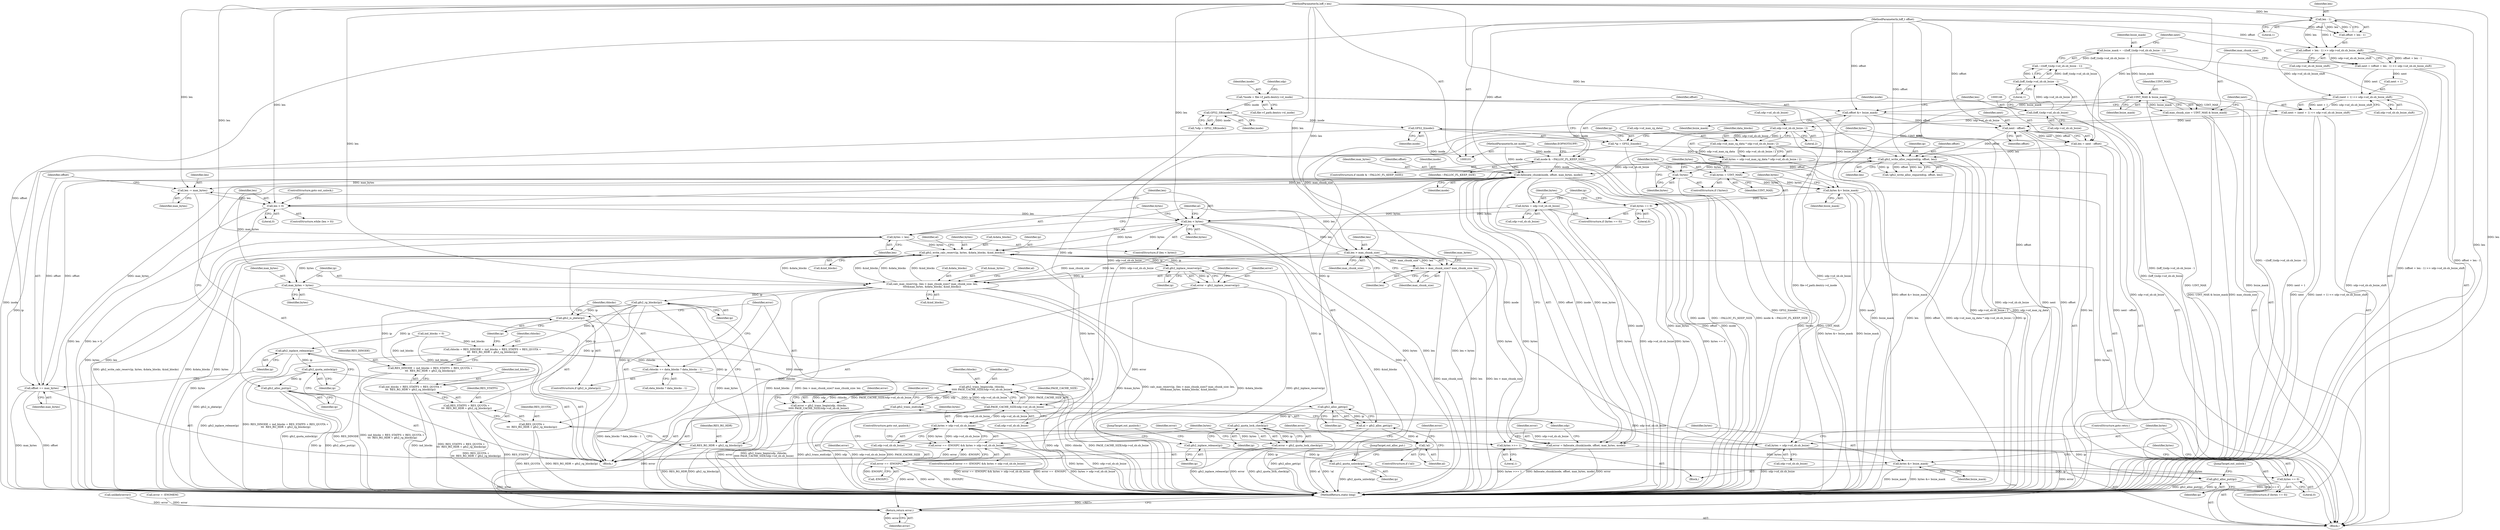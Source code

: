 digraph "0_linux_64dd153c83743af81f20924c6343652d731eeecb_2@API" {
"1000411" [label="(Call,fallocate_chunk(inode, offset, max_bytes, mode))"];
"1000125" [label="(Call,GFS2_I(inode))"];
"1000120" [label="(Call,GFS2_SB(inode))"];
"1000108" [label="(Call,*inode = file->f_path.dentry->d_inode)"];
"1000424" [label="(Call,offset += max_bytes)"];
"1000411" [label="(Call,fallocate_chunk(inode, offset, max_bytes, mode))"];
"1000255" [label="(Call,gfs2_write_alloc_required(ip, offset, len))"];
"1000123" [label="(Call,*ip = GFS2_I(inode))"];
"1000196" [label="(Call,next - offset)"];
"1000173" [label="(Call,next = (next + 1) << sdp->sd_sb.sb_bsize_shift)"];
"1000175" [label="(Call,(next + 1) << sdp->sd_sb.sb_bsize_shift)"];
"1000154" [label="(Call,next = (offset + len - 1) >> sdp->sd_sb.sb_bsize_shift)"];
"1000156" [label="(Call,(offset + len - 1) >> sdp->sd_sb.sb_bsize_shift)"];
"1000104" [label="(MethodParameterIn,loff_t offset)"];
"1000159" [label="(Call,len - 1)"];
"1000105" [label="(MethodParameterIn,loff_t len)"];
"1000191" [label="(Call,offset &= bsize_mask)"];
"1000170" [label="(Call,UINT_MAX & bsize_mask)"];
"1000141" [label="(Call,bsize_mask = ~((loff_t)sdp->sd_sb.sb_bsize - 1))"];
"1000143" [label="(Call,~((loff_t)sdp->sd_sb.sb_bsize - 1))"];
"1000144" [label="(Call,(loff_t)sdp->sd_sb.sb_bsize - 1)"];
"1000145" [label="(Call,(loff_t)sdp->sd_sb.sb_bsize)"];
"1000194" [label="(Call,len = next - offset)"];
"1000347" [label="(Call,max_bytes = bytes)"];
"1000293" [label="(Call,gfs2_write_calc_reserv(ip, bytes, &data_blocks, &ind_blocks))"];
"1000309" [label="(Call,gfs2_inplace_reserve(ip))"];
"1000287" [label="(Call,gfs2_quota_lock_check(ip))"];
"1000274" [label="(Call,gfs2_alloc_get(ip))"];
"1000431" [label="(Call,gfs2_alloc_put(ip))"];
"1000429" [label="(Call,gfs2_quota_unlock(ip))"];
"1000427" [label="(Call,gfs2_inplace_release(ip))"];
"1000386" [label="(Call,gfs2_is_jdata(ip))"];
"1000383" [label="(Call,gfs2_rg_blocks(ip))"];
"1000350" [label="(Call,calc_max_reserv(ip, (len > max_chunk_size)? max_chunk_size: len,\n\t\t\t\t&max_bytes, &data_blocks, &ind_blocks))"];
"1000353" [label="(Call,len > max_chunk_size)"];
"1000266" [label="(Call,len < bytes)"];
"1000261" [label="(Call,len > 0)"];
"1000421" [label="(Call,len -= max_bytes)"];
"1000222" [label="(Call,bytes == 0)"];
"1000218" [label="(Call,bytes &= bsize_mask)"];
"1000215" [label="(Call,bytes = UINT_MAX)"];
"1000213" [label="(Call,!bytes)"];
"1000199" [label="(Call,bytes = sdp->sd_max_rg_data * sdp->sd_sb.sb_bsize / 2)"];
"1000201" [label="(Call,sdp->sd_max_rg_data * sdp->sd_sb.sb_bsize / 2)"];
"1000205" [label="(Call,sdp->sd_sb.sb_bsize / 2)"];
"1000225" [label="(Call,bytes = sdp->sd_sb.sb_bsize)"];
"1000168" [label="(Call,max_chunk_size = UINT_MAX & bsize_mask)"];
"1000338" [label="(Call,bytes = sdp->sd_sb.sb_bsize)"];
"1000399" [label="(Call,PAGE_CACHE_SIZE/sdp->sd_sb.sb_bsize)"];
"1000320" [label="(Call,bytes > sdp->sd_sb.sb_bsize)"];
"1000335" [label="(Call,bytes == 0)"];
"1000331" [label="(Call,bytes &= bsize_mask)"];
"1000328" [label="(Call,bytes >>= 1)"];
"1000269" [label="(Call,bytes = len)"];
"1000185" [label="(Call,mode & ~FALLOC_FL_KEEP_SIZE)"];
"1000103" [label="(MethodParameterIn,int mode)"];
"1000409" [label="(Call,error = fallocate_chunk(inode, offset, max_bytes, mode))"];
"1000455" [label="(Return,return error;)"];
"1000307" [label="(Call,error = gfs2_inplace_reserve(ip))"];
"1000316" [label="(Call,error == -ENOSPC)"];
"1000315" [label="(Call,error == -ENOSPC && bytes > sdp->sd_sb.sb_bsize)"];
"1000371" [label="(Call,rblocks = RES_DINODE + ind_blocks + RES_STATFS + RES_QUOTA +\n\t\t\t  RES_RG_HDR + gfs2_rg_blocks(ip))"];
"1000388" [label="(Call,rblocks += data_blocks ? data_blocks : 1)"];
"1000396" [label="(Call,gfs2_trans_begin(sdp, rblocks,\n\t\t\t\t\t PAGE_CACHE_SIZE/sdp->sd_sb.sb_bsize))"];
"1000394" [label="(Call,error = gfs2_trans_begin(sdp, rblocks,\n\t\t\t\t\t PAGE_CACHE_SIZE/sdp->sd_sb.sb_bsize))"];
"1000416" [label="(Call,gfs2_trans_end(sdp))"];
"1000373" [label="(Call,RES_DINODE + ind_blocks + RES_STATFS + RES_QUOTA +\n\t\t\t  RES_RG_HDR + gfs2_rg_blocks(ip))"];
"1000375" [label="(Call,ind_blocks + RES_STATFS + RES_QUOTA +\n\t\t\t  RES_RG_HDR + gfs2_rg_blocks(ip))"];
"1000377" [label="(Call,RES_STATFS + RES_QUOTA +\n\t\t\t  RES_RG_HDR + gfs2_rg_blocks(ip))"];
"1000379" [label="(Call,RES_QUOTA +\n\t\t\t  RES_RG_HDR + gfs2_rg_blocks(ip))"];
"1000381" [label="(Call,RES_RG_HDR + gfs2_rg_blocks(ip))"];
"1000272" [label="(Call,al = gfs2_alloc_get(ip))"];
"1000277" [label="(Call,!al)"];
"1000285" [label="(Call,error = gfs2_quota_lock_check(ip))"];
"1000441" [label="(Call,gfs2_alloc_put(ip))"];
"1000435" [label="(Call,gfs2_inplace_release(ip))"];
"1000438" [label="(Call,gfs2_quota_unlock(ip))"];
"1000352" [label="(Call,(len > max_chunk_size)? max_chunk_size: len)"];
"1000175" [label="(Call,(next + 1) << sdp->sd_sb.sb_bsize_shift)"];
"1000429" [label="(Call,gfs2_quota_unlock(ip))"];
"1000440" [label="(JumpTarget,out_alloc_put:)"];
"1000412" [label="(Identifier,inode)"];
"1000347" [label="(Call,max_bytes = bytes)"];
"1000390" [label="(Call,data_blocks ? data_blocks : 1)"];
"1000437" [label="(JumpTarget,out_qunlock:)"];
"1000349" [label="(Identifier,bytes)"];
"1000194" [label="(Call,len = next - offset)"];
"1000145" [label="(Call,(loff_t)sdp->sd_sb.sb_bsize)"];
"1000124" [label="(Identifier,ip)"];
"1000414" [label="(Identifier,max_bytes)"];
"1000413" [label="(Identifier,offset)"];
"1000419" [label="(Identifier,error)"];
"1000338" [label="(Call,bytes = sdp->sd_sb.sb_bsize)"];
"1000206" [label="(Call,sdp->sd_sb.sb_bsize)"];
"1000290" [label="(Identifier,error)"];
"1000435" [label="(Call,gfs2_inplace_release(ip))"];
"1000264" [label="(Block,)"];
"1000410" [label="(Identifier,error)"];
"1000198" [label="(Identifier,offset)"];
"1000155" [label="(Identifier,next)"];
"1000332" [label="(Identifier,bytes)"];
"1000417" [label="(Identifier,sdp)"];
"1000159" [label="(Call,len - 1)"];
"1000295" [label="(Identifier,bytes)"];
"1000357" [label="(Identifier,len)"];
"1000388" [label="(Call,rblocks += data_blocks ? data_blocks : 1)"];
"1000223" [label="(Identifier,bytes)"];
"1000215" [label="(Call,bytes = UINT_MAX)"];
"1000354" [label="(Identifier,len)"];
"1000423" [label="(Identifier,max_bytes)"];
"1000442" [label="(Identifier,ip)"];
"1000310" [label="(Identifier,ip)"];
"1000250" [label="(Call,unlikely(error))"];
"1000169" [label="(Identifier,max_chunk_size)"];
"1000433" [label="(ControlStructure,goto out_unlock;)"];
"1000271" [label="(Identifier,len)"];
"1000351" [label="(Identifier,ip)"];
"1000309" [label="(Call,gfs2_inplace_reserve(ip))"];
"1000105" [label="(MethodParameterIn,loff_t len)"];
"1000336" [label="(Identifier,bytes)"];
"1000286" [label="(Identifier,error)"];
"1000335" [label="(Call,bytes == 0)"];
"1000221" [label="(ControlStructure,if (bytes == 0))"];
"1000296" [label="(Call,&data_blocks)"];
"1000222" [label="(Call,bytes == 0)"];
"1000345" [label="(ControlStructure,goto retry;)"];
"1000176" [label="(Call,next + 1)"];
"1000268" [label="(Identifier,bytes)"];
"1000383" [label="(Call,gfs2_rg_blocks(ip))"];
"1000407" [label="(Identifier,error)"];
"1000353" [label="(Call,len > max_chunk_size)"];
"1000400" [label="(Identifier,PAGE_CACHE_SIZE)"];
"1000109" [label="(Identifier,inode)"];
"1000217" [label="(Identifier,UINT_MAX)"];
"1000339" [label="(Identifier,bytes)"];
"1000329" [label="(Identifier,bytes)"];
"1000430" [label="(Identifier,ip)"];
"1000118" [label="(Call,*sdp = GFS2_SB(inode))"];
"1000314" [label="(ControlStructure,if (error == -ENOSPC && bytes > sdp->sd_sb.sb_bsize))"];
"1000184" [label="(ControlStructure,if (mode & ~FALLOC_FL_KEEP_SIZE))"];
"1000205" [label="(Call,sdp->sd_sb.sb_bsize / 2)"];
"1000330" [label="(Literal,1)"];
"1000425" [label="(Identifier,offset)"];
"1000211" [label="(Literal,2)"];
"1000187" [label="(Identifier,~FALLOC_FL_KEEP_SIZE)"];
"1000378" [label="(Identifier,RES_STATFS)"];
"1000143" [label="(Call,~((loff_t)sdp->sd_sb.sb_bsize - 1))"];
"1000142" [label="(Identifier,bsize_mask)"];
"1000278" [label="(Identifier,al)"];
"1000126" [label="(Identifier,inode)"];
"1000120" [label="(Call,GFS2_SB(inode))"];
"1000397" [label="(Identifier,sdp)"];
"1000355" [label="(Identifier,max_chunk_size)"];
"1000213" [label="(Call,!bytes)"];
"1000427" [label="(Call,gfs2_inplace_release(ip))"];
"1000399" [label="(Call,PAGE_CACHE_SIZE/sdp->sd_sb.sb_bsize)"];
"1000192" [label="(Identifier,offset)"];
"1000214" [label="(Identifier,bytes)"];
"1000328" [label="(Call,bytes >>= 1)"];
"1000382" [label="(Identifier,RES_RG_HDR)"];
"1000307" [label="(Call,error = gfs2_inplace_reserve(ip))"];
"1000119" [label="(Identifier,sdp)"];
"1000298" [label="(Call,&ind_blocks)"];
"1000254" [label="(Call,!gfs2_write_alloc_required(ip, offset, len))"];
"1000389" [label="(Identifier,rblocks)"];
"1000103" [label="(MethodParameterIn,int mode)"];
"1000255" [label="(Call,gfs2_write_alloc_required(ip, offset, len))"];
"1000409" [label="(Call,error = fallocate_chunk(inode, offset, max_bytes, mode))"];
"1000294" [label="(Identifier,ip)"];
"1000334" [label="(ControlStructure,if (bytes == 0))"];
"1000195" [label="(Identifier,len)"];
"1000348" [label="(Identifier,max_bytes)"];
"1000317" [label="(Identifier,error)"];
"1000262" [label="(Identifier,len)"];
"1000327" [label="(Block,)"];
"1000110" [label="(Call,file->f_path.dentry->d_inode)"];
"1000438" [label="(Call,gfs2_quota_unlock(ip))"];
"1000267" [label="(Identifier,len)"];
"1000360" [label="(Call,&data_blocks)"];
"1000362" [label="(Call,&ind_blocks)"];
"1000123" [label="(Call,*ip = GFS2_I(inode))"];
"1000377" [label="(Call,RES_STATFS + RES_QUOTA +\n\t\t\t  RES_RG_HDR + gfs2_rg_blocks(ip))"];
"1000398" [label="(Identifier,rblocks)"];
"1000270" [label="(Identifier,bytes)"];
"1000160" [label="(Identifier,len)"];
"1000272" [label="(Call,al = gfs2_alloc_get(ip))"];
"1000132" [label="(Call,ind_blocks = 0)"];
"1000174" [label="(Identifier,next)"];
"1000385" [label="(ControlStructure,if (gfs2_is_jdata(ip)))"];
"1000375" [label="(Call,ind_blocks + RES_STATFS + RES_QUOTA +\n\t\t\t  RES_RG_HDR + gfs2_rg_blocks(ip))"];
"1000376" [label="(Identifier,ind_blocks)"];
"1000280" [label="(Call,error = -ENOMEM)"];
"1000171" [label="(Identifier,UINT_MAX)"];
"1000411" [label="(Call,fallocate_chunk(inode, offset, max_bytes, mode))"];
"1000394" [label="(Call,error = gfs2_trans_begin(sdp, rblocks,\n\t\t\t\t\t PAGE_CACHE_SIZE/sdp->sd_sb.sb_bsize))"];
"1000219" [label="(Identifier,bytes)"];
"1000261" [label="(Call,len > 0)"];
"1000293" [label="(Call,gfs2_write_calc_reserv(ip, bytes, &data_blocks, &ind_blocks))"];
"1000333" [label="(Identifier,bsize_mask)"];
"1000401" [label="(Call,sdp->sd_sb.sb_bsize)"];
"1000162" [label="(Call,sdp->sd_sb.sb_bsize_shift)"];
"1000260" [label="(ControlStructure,while (len > 0))"];
"1000387" [label="(Identifier,ip)"];
"1000152" [label="(Literal,1)"];
"1000201" [label="(Call,sdp->sd_max_rg_data * sdp->sd_sb.sb_bsize / 2)"];
"1000256" [label="(Identifier,ip)"];
"1000384" [label="(Identifier,ip)"];
"1000141" [label="(Call,bsize_mask = ~((loff_t)sdp->sd_sb.sb_bsize - 1))"];
"1000200" [label="(Identifier,bytes)"];
"1000337" [label="(Literal,0)"];
"1000318" [label="(Call,-ENOSPC)"];
"1000218" [label="(Call,bytes &= bsize_mask)"];
"1000415" [label="(Identifier,mode)"];
"1000443" [label="(JumpTarget,out_unlock:)"];
"1000321" [label="(Identifier,bytes)"];
"1000220" [label="(Identifier,bsize_mask)"];
"1000104" [label="(MethodParameterIn,loff_t offset)"];
"1000322" [label="(Call,sdp->sd_sb.sb_bsize)"];
"1000312" [label="(Identifier,error)"];
"1000173" [label="(Call,next = (next + 1) << sdp->sd_sb.sb_bsize_shift)"];
"1000234" [label="(Identifier,ip)"];
"1000315" [label="(Call,error == -ENOSPC && bytes > sdp->sd_sb.sb_bsize)"];
"1000416" [label="(Call,gfs2_trans_end(sdp))"];
"1000191" [label="(Call,offset &= bsize_mask)"];
"1000224" [label="(Literal,0)"];
"1000168" [label="(Call,max_chunk_size = UINT_MAX & bsize_mask)"];
"1000144" [label="(Call,(loff_t)sdp->sd_sb.sb_bsize - 1)"];
"1000426" [label="(Identifier,max_bytes)"];
"1000441" [label="(Call,gfs2_alloc_put(ip))"];
"1000372" [label="(Identifier,rblocks)"];
"1000193" [label="(Identifier,bsize_mask)"];
"1000287" [label="(Call,gfs2_quota_lock_check(ip))"];
"1000436" [label="(Identifier,ip)"];
"1000185" [label="(Call,mode & ~FALLOC_FL_KEEP_SIZE)"];
"1000216" [label="(Identifier,bytes)"];
"1000179" [label="(Call,sdp->sd_sb.sb_bsize_shift)"];
"1000308" [label="(Identifier,error)"];
"1000263" [label="(Literal,0)"];
"1000380" [label="(Identifier,RES_QUOTA)"];
"1000269" [label="(Call,bytes = len)"];
"1000381" [label="(Call,RES_RG_HDR + gfs2_rg_blocks(ip))"];
"1000358" [label="(Call,&max_bytes)"];
"1000386" [label="(Call,gfs2_is_jdata(ip))"];
"1000197" [label="(Identifier,next)"];
"1000356" [label="(Identifier,max_chunk_size)"];
"1000432" [label="(Identifier,ip)"];
"1000190" [label="(Identifier,EOPNOTSUPP)"];
"1000302" [label="(Identifier,al)"];
"1000374" [label="(Identifier,RES_DINODE)"];
"1000276" [label="(ControlStructure,if (!al))"];
"1000226" [label="(Identifier,bytes)"];
"1000161" [label="(Literal,1)"];
"1000121" [label="(Identifier,inode)"];
"1000373" [label="(Call,RES_DINODE + ind_blocks + RES_STATFS + RES_QUOTA +\n\t\t\t  RES_RG_HDR + gfs2_rg_blocks(ip))"];
"1000281" [label="(Identifier,error)"];
"1000396" [label="(Call,gfs2_trans_begin(sdp, rblocks,\n\t\t\t\t\t PAGE_CACHE_SIZE/sdp->sd_sb.sb_bsize))"];
"1000129" [label="(Identifier,data_blocks)"];
"1000274" [label="(Call,gfs2_alloc_get(ip))"];
"1000170" [label="(Call,UINT_MAX & bsize_mask)"];
"1000428" [label="(Identifier,ip)"];
"1000154" [label="(Call,next = (offset + len - 1) >> sdp->sd_sb.sb_bsize_shift)"];
"1000277" [label="(Call,!al)"];
"1000456" [label="(Identifier,error)"];
"1000316" [label="(Call,error == -ENOSPC)"];
"1000455" [label="(Return,return error;)"];
"1000431" [label="(Call,gfs2_alloc_put(ip))"];
"1000331" [label="(Call,bytes &= bsize_mask)"];
"1000125" [label="(Call,GFS2_I(inode))"];
"1000258" [label="(Identifier,len)"];
"1000439" [label="(Identifier,ip)"];
"1000421" [label="(Call,len -= max_bytes)"];
"1000147" [label="(Call,sdp->sd_sb.sb_bsize)"];
"1000371" [label="(Call,rblocks = RES_DINODE + ind_blocks + RES_STATFS + RES_QUOTA +\n\t\t\t  RES_RG_HDR + gfs2_rg_blocks(ip))"];
"1000186" [label="(Identifier,mode)"];
"1000273" [label="(Identifier,al)"];
"1000172" [label="(Identifier,bsize_mask)"];
"1000202" [label="(Call,sdp->sd_max_rg_data)"];
"1000350" [label="(Call,calc_max_reserv(ip, (len > max_chunk_size)? max_chunk_size: len,\n\t\t\t\t&max_bytes, &data_blocks, &ind_blocks))"];
"1000106" [label="(Block,)"];
"1000457" [label="(MethodReturn,static long)"];
"1000266" [label="(Call,len < bytes)"];
"1000340" [label="(Call,sdp->sd_sb.sb_bsize)"];
"1000212" [label="(ControlStructure,if (!bytes))"];
"1000424" [label="(Call,offset += max_bytes)"];
"1000199" [label="(Call,bytes = sdp->sd_max_rg_data * sdp->sd_sb.sb_bsize / 2)"];
"1000359" [label="(Identifier,max_bytes)"];
"1000108" [label="(Call,*inode = file->f_path.dentry->d_inode)"];
"1000395" [label="(Identifier,error)"];
"1000257" [label="(Identifier,offset)"];
"1000227" [label="(Call,sdp->sd_sb.sb_bsize)"];
"1000379" [label="(Call,RES_QUOTA +\n\t\t\t  RES_RG_HDR + gfs2_rg_blocks(ip))"];
"1000422" [label="(Identifier,len)"];
"1000352" [label="(Call,(len > max_chunk_size)? max_chunk_size: len)"];
"1000346" [label="(ControlStructure,goto out_qunlock;)"];
"1000275" [label="(Identifier,ip)"];
"1000157" [label="(Call,offset + len - 1)"];
"1000285" [label="(Call,error = gfs2_quota_lock_check(ip))"];
"1000366" [label="(Identifier,al)"];
"1000265" [label="(ControlStructure,if (len < bytes))"];
"1000225" [label="(Call,bytes = sdp->sd_sb.sb_bsize)"];
"1000156" [label="(Call,(offset + len - 1) >> sdp->sd_sb.sb_bsize_shift)"];
"1000320" [label="(Call,bytes > sdp->sd_sb.sb_bsize)"];
"1000196" [label="(Call,next - offset)"];
"1000288" [label="(Identifier,ip)"];
"1000411" -> "1000409"  [label="AST: "];
"1000411" -> "1000415"  [label="CFG: "];
"1000412" -> "1000411"  [label="AST: "];
"1000413" -> "1000411"  [label="AST: "];
"1000414" -> "1000411"  [label="AST: "];
"1000415" -> "1000411"  [label="AST: "];
"1000409" -> "1000411"  [label="CFG: "];
"1000411" -> "1000457"  [label="DDG: inode"];
"1000411" -> "1000457"  [label="DDG: max_bytes"];
"1000411" -> "1000457"  [label="DDG: offset"];
"1000411" -> "1000457"  [label="DDG: mode"];
"1000411" -> "1000409"  [label="DDG: inode"];
"1000411" -> "1000409"  [label="DDG: offset"];
"1000411" -> "1000409"  [label="DDG: max_bytes"];
"1000411" -> "1000409"  [label="DDG: mode"];
"1000125" -> "1000411"  [label="DDG: inode"];
"1000424" -> "1000411"  [label="DDG: offset"];
"1000255" -> "1000411"  [label="DDG: offset"];
"1000104" -> "1000411"  [label="DDG: offset"];
"1000347" -> "1000411"  [label="DDG: max_bytes"];
"1000185" -> "1000411"  [label="DDG: mode"];
"1000103" -> "1000411"  [label="DDG: mode"];
"1000411" -> "1000421"  [label="DDG: max_bytes"];
"1000411" -> "1000424"  [label="DDG: max_bytes"];
"1000411" -> "1000424"  [label="DDG: offset"];
"1000125" -> "1000123"  [label="AST: "];
"1000125" -> "1000126"  [label="CFG: "];
"1000126" -> "1000125"  [label="AST: "];
"1000123" -> "1000125"  [label="CFG: "];
"1000125" -> "1000457"  [label="DDG: inode"];
"1000125" -> "1000123"  [label="DDG: inode"];
"1000120" -> "1000125"  [label="DDG: inode"];
"1000120" -> "1000118"  [label="AST: "];
"1000120" -> "1000121"  [label="CFG: "];
"1000121" -> "1000120"  [label="AST: "];
"1000118" -> "1000120"  [label="CFG: "];
"1000120" -> "1000118"  [label="DDG: inode"];
"1000108" -> "1000120"  [label="DDG: inode"];
"1000108" -> "1000106"  [label="AST: "];
"1000108" -> "1000110"  [label="CFG: "];
"1000109" -> "1000108"  [label="AST: "];
"1000110" -> "1000108"  [label="AST: "];
"1000119" -> "1000108"  [label="CFG: "];
"1000108" -> "1000457"  [label="DDG: file->f_path.dentry->d_inode"];
"1000424" -> "1000264"  [label="AST: "];
"1000424" -> "1000426"  [label="CFG: "];
"1000425" -> "1000424"  [label="AST: "];
"1000426" -> "1000424"  [label="AST: "];
"1000428" -> "1000424"  [label="CFG: "];
"1000424" -> "1000457"  [label="DDG: max_bytes"];
"1000424" -> "1000457"  [label="DDG: offset"];
"1000104" -> "1000424"  [label="DDG: offset"];
"1000255" -> "1000254"  [label="AST: "];
"1000255" -> "1000258"  [label="CFG: "];
"1000256" -> "1000255"  [label="AST: "];
"1000257" -> "1000255"  [label="AST: "];
"1000258" -> "1000255"  [label="AST: "];
"1000254" -> "1000255"  [label="CFG: "];
"1000255" -> "1000457"  [label="DDG: len"];
"1000255" -> "1000457"  [label="DDG: offset"];
"1000255" -> "1000457"  [label="DDG: ip"];
"1000255" -> "1000254"  [label="DDG: ip"];
"1000255" -> "1000254"  [label="DDG: offset"];
"1000255" -> "1000254"  [label="DDG: len"];
"1000123" -> "1000255"  [label="DDG: ip"];
"1000196" -> "1000255"  [label="DDG: offset"];
"1000104" -> "1000255"  [label="DDG: offset"];
"1000194" -> "1000255"  [label="DDG: len"];
"1000105" -> "1000255"  [label="DDG: len"];
"1000255" -> "1000261"  [label="DDG: len"];
"1000255" -> "1000274"  [label="DDG: ip"];
"1000123" -> "1000106"  [label="AST: "];
"1000124" -> "1000123"  [label="AST: "];
"1000129" -> "1000123"  [label="CFG: "];
"1000123" -> "1000457"  [label="DDG: GFS2_I(inode)"];
"1000123" -> "1000457"  [label="DDG: ip"];
"1000196" -> "1000194"  [label="AST: "];
"1000196" -> "1000198"  [label="CFG: "];
"1000197" -> "1000196"  [label="AST: "];
"1000198" -> "1000196"  [label="AST: "];
"1000194" -> "1000196"  [label="CFG: "];
"1000196" -> "1000457"  [label="DDG: next"];
"1000196" -> "1000457"  [label="DDG: offset"];
"1000196" -> "1000194"  [label="DDG: next"];
"1000196" -> "1000194"  [label="DDG: offset"];
"1000173" -> "1000196"  [label="DDG: next"];
"1000191" -> "1000196"  [label="DDG: offset"];
"1000104" -> "1000196"  [label="DDG: offset"];
"1000173" -> "1000106"  [label="AST: "];
"1000173" -> "1000175"  [label="CFG: "];
"1000174" -> "1000173"  [label="AST: "];
"1000175" -> "1000173"  [label="AST: "];
"1000186" -> "1000173"  [label="CFG: "];
"1000173" -> "1000457"  [label="DDG: next"];
"1000173" -> "1000457"  [label="DDG: (next + 1) << sdp->sd_sb.sb_bsize_shift"];
"1000175" -> "1000173"  [label="DDG: next + 1"];
"1000175" -> "1000173"  [label="DDG: sdp->sd_sb.sb_bsize_shift"];
"1000175" -> "1000179"  [label="CFG: "];
"1000176" -> "1000175"  [label="AST: "];
"1000179" -> "1000175"  [label="AST: "];
"1000175" -> "1000457"  [label="DDG: sdp->sd_sb.sb_bsize_shift"];
"1000175" -> "1000457"  [label="DDG: next + 1"];
"1000154" -> "1000175"  [label="DDG: next"];
"1000156" -> "1000175"  [label="DDG: sdp->sd_sb.sb_bsize_shift"];
"1000154" -> "1000106"  [label="AST: "];
"1000154" -> "1000156"  [label="CFG: "];
"1000155" -> "1000154"  [label="AST: "];
"1000156" -> "1000154"  [label="AST: "];
"1000169" -> "1000154"  [label="CFG: "];
"1000154" -> "1000457"  [label="DDG: (offset + len - 1) >> sdp->sd_sb.sb_bsize_shift"];
"1000156" -> "1000154"  [label="DDG: offset + len - 1"];
"1000156" -> "1000154"  [label="DDG: sdp->sd_sb.sb_bsize_shift"];
"1000154" -> "1000176"  [label="DDG: next"];
"1000156" -> "1000162"  [label="CFG: "];
"1000157" -> "1000156"  [label="AST: "];
"1000162" -> "1000156"  [label="AST: "];
"1000156" -> "1000457"  [label="DDG: offset + len - 1"];
"1000104" -> "1000156"  [label="DDG: offset"];
"1000159" -> "1000156"  [label="DDG: len"];
"1000159" -> "1000156"  [label="DDG: 1"];
"1000104" -> "1000101"  [label="AST: "];
"1000104" -> "1000457"  [label="DDG: offset"];
"1000104" -> "1000157"  [label="DDG: offset"];
"1000104" -> "1000191"  [label="DDG: offset"];
"1000159" -> "1000157"  [label="AST: "];
"1000159" -> "1000161"  [label="CFG: "];
"1000160" -> "1000159"  [label="AST: "];
"1000161" -> "1000159"  [label="AST: "];
"1000157" -> "1000159"  [label="CFG: "];
"1000159" -> "1000457"  [label="DDG: len"];
"1000159" -> "1000157"  [label="DDG: len"];
"1000159" -> "1000157"  [label="DDG: 1"];
"1000105" -> "1000159"  [label="DDG: len"];
"1000105" -> "1000101"  [label="AST: "];
"1000105" -> "1000457"  [label="DDG: len"];
"1000105" -> "1000194"  [label="DDG: len"];
"1000105" -> "1000261"  [label="DDG: len"];
"1000105" -> "1000266"  [label="DDG: len"];
"1000105" -> "1000269"  [label="DDG: len"];
"1000105" -> "1000350"  [label="DDG: len"];
"1000105" -> "1000353"  [label="DDG: len"];
"1000105" -> "1000352"  [label="DDG: len"];
"1000105" -> "1000421"  [label="DDG: len"];
"1000191" -> "1000106"  [label="AST: "];
"1000191" -> "1000193"  [label="CFG: "];
"1000192" -> "1000191"  [label="AST: "];
"1000193" -> "1000191"  [label="AST: "];
"1000195" -> "1000191"  [label="CFG: "];
"1000191" -> "1000457"  [label="DDG: offset &= bsize_mask"];
"1000170" -> "1000191"  [label="DDG: bsize_mask"];
"1000191" -> "1000218"  [label="DDG: bsize_mask"];
"1000170" -> "1000168"  [label="AST: "];
"1000170" -> "1000172"  [label="CFG: "];
"1000171" -> "1000170"  [label="AST: "];
"1000172" -> "1000170"  [label="AST: "];
"1000168" -> "1000170"  [label="CFG: "];
"1000170" -> "1000457"  [label="DDG: bsize_mask"];
"1000170" -> "1000457"  [label="DDG: UINT_MAX"];
"1000170" -> "1000168"  [label="DDG: UINT_MAX"];
"1000170" -> "1000168"  [label="DDG: bsize_mask"];
"1000141" -> "1000170"  [label="DDG: bsize_mask"];
"1000170" -> "1000215"  [label="DDG: UINT_MAX"];
"1000141" -> "1000106"  [label="AST: "];
"1000141" -> "1000143"  [label="CFG: "];
"1000142" -> "1000141"  [label="AST: "];
"1000143" -> "1000141"  [label="AST: "];
"1000155" -> "1000141"  [label="CFG: "];
"1000141" -> "1000457"  [label="DDG: ~((loff_t)sdp->sd_sb.sb_bsize - 1)"];
"1000143" -> "1000141"  [label="DDG: (loff_t)sdp->sd_sb.sb_bsize - 1"];
"1000143" -> "1000144"  [label="CFG: "];
"1000144" -> "1000143"  [label="AST: "];
"1000143" -> "1000457"  [label="DDG: (loff_t)sdp->sd_sb.sb_bsize - 1"];
"1000144" -> "1000143"  [label="DDG: (loff_t)sdp->sd_sb.sb_bsize"];
"1000144" -> "1000143"  [label="DDG: 1"];
"1000144" -> "1000152"  [label="CFG: "];
"1000145" -> "1000144"  [label="AST: "];
"1000152" -> "1000144"  [label="AST: "];
"1000144" -> "1000457"  [label="DDG: (loff_t)sdp->sd_sb.sb_bsize"];
"1000145" -> "1000144"  [label="DDG: sdp->sd_sb.sb_bsize"];
"1000145" -> "1000147"  [label="CFG: "];
"1000146" -> "1000145"  [label="AST: "];
"1000147" -> "1000145"  [label="AST: "];
"1000152" -> "1000145"  [label="CFG: "];
"1000145" -> "1000457"  [label="DDG: sdp->sd_sb.sb_bsize"];
"1000145" -> "1000205"  [label="DDG: sdp->sd_sb.sb_bsize"];
"1000194" -> "1000106"  [label="AST: "];
"1000195" -> "1000194"  [label="AST: "];
"1000200" -> "1000194"  [label="CFG: "];
"1000194" -> "1000457"  [label="DDG: len"];
"1000194" -> "1000457"  [label="DDG: next - offset"];
"1000347" -> "1000264"  [label="AST: "];
"1000347" -> "1000349"  [label="CFG: "];
"1000348" -> "1000347"  [label="AST: "];
"1000349" -> "1000347"  [label="AST: "];
"1000351" -> "1000347"  [label="CFG: "];
"1000347" -> "1000457"  [label="DDG: bytes"];
"1000347" -> "1000457"  [label="DDG: max_bytes"];
"1000293" -> "1000347"  [label="DDG: bytes"];
"1000293" -> "1000264"  [label="AST: "];
"1000293" -> "1000298"  [label="CFG: "];
"1000294" -> "1000293"  [label="AST: "];
"1000295" -> "1000293"  [label="AST: "];
"1000296" -> "1000293"  [label="AST: "];
"1000298" -> "1000293"  [label="AST: "];
"1000302" -> "1000293"  [label="CFG: "];
"1000293" -> "1000457"  [label="DDG: &ind_blocks"];
"1000293" -> "1000457"  [label="DDG: gfs2_write_calc_reserv(ip, bytes, &data_blocks, &ind_blocks)"];
"1000293" -> "1000457"  [label="DDG: &data_blocks"];
"1000293" -> "1000457"  [label="DDG: bytes"];
"1000293" -> "1000266"  [label="DDG: bytes"];
"1000309" -> "1000293"  [label="DDG: ip"];
"1000287" -> "1000293"  [label="DDG: ip"];
"1000338" -> "1000293"  [label="DDG: bytes"];
"1000335" -> "1000293"  [label="DDG: bytes"];
"1000266" -> "1000293"  [label="DDG: bytes"];
"1000269" -> "1000293"  [label="DDG: bytes"];
"1000350" -> "1000293"  [label="DDG: &data_blocks"];
"1000350" -> "1000293"  [label="DDG: &ind_blocks"];
"1000293" -> "1000309"  [label="DDG: ip"];
"1000293" -> "1000320"  [label="DDG: bytes"];
"1000293" -> "1000328"  [label="DDG: bytes"];
"1000293" -> "1000350"  [label="DDG: &data_blocks"];
"1000293" -> "1000350"  [label="DDG: &ind_blocks"];
"1000309" -> "1000307"  [label="AST: "];
"1000309" -> "1000310"  [label="CFG: "];
"1000310" -> "1000309"  [label="AST: "];
"1000307" -> "1000309"  [label="CFG: "];
"1000309" -> "1000307"  [label="DDG: ip"];
"1000309" -> "1000350"  [label="DDG: ip"];
"1000309" -> "1000438"  [label="DDG: ip"];
"1000287" -> "1000285"  [label="AST: "];
"1000287" -> "1000288"  [label="CFG: "];
"1000288" -> "1000287"  [label="AST: "];
"1000285" -> "1000287"  [label="CFG: "];
"1000287" -> "1000285"  [label="DDG: ip"];
"1000274" -> "1000287"  [label="DDG: ip"];
"1000287" -> "1000441"  [label="DDG: ip"];
"1000274" -> "1000272"  [label="AST: "];
"1000274" -> "1000275"  [label="CFG: "];
"1000275" -> "1000274"  [label="AST: "];
"1000272" -> "1000274"  [label="CFG: "];
"1000274" -> "1000457"  [label="DDG: ip"];
"1000274" -> "1000272"  [label="DDG: ip"];
"1000431" -> "1000274"  [label="DDG: ip"];
"1000431" -> "1000264"  [label="AST: "];
"1000431" -> "1000432"  [label="CFG: "];
"1000432" -> "1000431"  [label="AST: "];
"1000262" -> "1000431"  [label="CFG: "];
"1000431" -> "1000457"  [label="DDG: ip"];
"1000431" -> "1000457"  [label="DDG: gfs2_alloc_put(ip)"];
"1000429" -> "1000431"  [label="DDG: ip"];
"1000429" -> "1000264"  [label="AST: "];
"1000429" -> "1000430"  [label="CFG: "];
"1000430" -> "1000429"  [label="AST: "];
"1000432" -> "1000429"  [label="CFG: "];
"1000429" -> "1000457"  [label="DDG: gfs2_quota_unlock(ip)"];
"1000427" -> "1000429"  [label="DDG: ip"];
"1000427" -> "1000264"  [label="AST: "];
"1000427" -> "1000428"  [label="CFG: "];
"1000428" -> "1000427"  [label="AST: "];
"1000430" -> "1000427"  [label="CFG: "];
"1000427" -> "1000457"  [label="DDG: gfs2_inplace_release(ip)"];
"1000386" -> "1000427"  [label="DDG: ip"];
"1000386" -> "1000385"  [label="AST: "];
"1000386" -> "1000387"  [label="CFG: "];
"1000387" -> "1000386"  [label="AST: "];
"1000389" -> "1000386"  [label="CFG: "];
"1000395" -> "1000386"  [label="CFG: "];
"1000386" -> "1000457"  [label="DDG: gfs2_is_jdata(ip)"];
"1000383" -> "1000386"  [label="DDG: ip"];
"1000386" -> "1000435"  [label="DDG: ip"];
"1000383" -> "1000381"  [label="AST: "];
"1000383" -> "1000384"  [label="CFG: "];
"1000384" -> "1000383"  [label="AST: "];
"1000381" -> "1000383"  [label="CFG: "];
"1000383" -> "1000371"  [label="DDG: ip"];
"1000383" -> "1000373"  [label="DDG: ip"];
"1000383" -> "1000375"  [label="DDG: ip"];
"1000383" -> "1000377"  [label="DDG: ip"];
"1000383" -> "1000379"  [label="DDG: ip"];
"1000383" -> "1000381"  [label="DDG: ip"];
"1000350" -> "1000383"  [label="DDG: ip"];
"1000350" -> "1000264"  [label="AST: "];
"1000350" -> "1000362"  [label="CFG: "];
"1000351" -> "1000350"  [label="AST: "];
"1000352" -> "1000350"  [label="AST: "];
"1000358" -> "1000350"  [label="AST: "];
"1000360" -> "1000350"  [label="AST: "];
"1000362" -> "1000350"  [label="AST: "];
"1000366" -> "1000350"  [label="CFG: "];
"1000350" -> "1000457"  [label="DDG: &max_bytes"];
"1000350" -> "1000457"  [label="DDG: calc_max_reserv(ip, (len > max_chunk_size)? max_chunk_size: len,\n\t\t\t\t&max_bytes, &data_blocks, &ind_blocks)"];
"1000350" -> "1000457"  [label="DDG: &data_blocks"];
"1000350" -> "1000457"  [label="DDG: &ind_blocks"];
"1000350" -> "1000457"  [label="DDG: (len > max_chunk_size)? max_chunk_size: len"];
"1000353" -> "1000350"  [label="DDG: max_chunk_size"];
"1000353" -> "1000350"  [label="DDG: len"];
"1000353" -> "1000352"  [label="AST: "];
"1000353" -> "1000355"  [label="CFG: "];
"1000354" -> "1000353"  [label="AST: "];
"1000355" -> "1000353"  [label="AST: "];
"1000356" -> "1000353"  [label="CFG: "];
"1000357" -> "1000353"  [label="CFG: "];
"1000266" -> "1000353"  [label="DDG: len"];
"1000168" -> "1000353"  [label="DDG: max_chunk_size"];
"1000353" -> "1000352"  [label="DDG: max_chunk_size"];
"1000353" -> "1000352"  [label="DDG: len"];
"1000353" -> "1000421"  [label="DDG: len"];
"1000266" -> "1000265"  [label="AST: "];
"1000266" -> "1000268"  [label="CFG: "];
"1000267" -> "1000266"  [label="AST: "];
"1000268" -> "1000266"  [label="AST: "];
"1000270" -> "1000266"  [label="CFG: "];
"1000273" -> "1000266"  [label="CFG: "];
"1000266" -> "1000457"  [label="DDG: bytes"];
"1000266" -> "1000457"  [label="DDG: len"];
"1000266" -> "1000457"  [label="DDG: len < bytes"];
"1000261" -> "1000266"  [label="DDG: len"];
"1000222" -> "1000266"  [label="DDG: bytes"];
"1000225" -> "1000266"  [label="DDG: bytes"];
"1000266" -> "1000269"  [label="DDG: len"];
"1000261" -> "1000260"  [label="AST: "];
"1000261" -> "1000263"  [label="CFG: "];
"1000262" -> "1000261"  [label="AST: "];
"1000263" -> "1000261"  [label="AST: "];
"1000267" -> "1000261"  [label="CFG: "];
"1000433" -> "1000261"  [label="CFG: "];
"1000261" -> "1000457"  [label="DDG: len"];
"1000261" -> "1000457"  [label="DDG: len > 0"];
"1000421" -> "1000261"  [label="DDG: len"];
"1000421" -> "1000264"  [label="AST: "];
"1000421" -> "1000423"  [label="CFG: "];
"1000422" -> "1000421"  [label="AST: "];
"1000423" -> "1000421"  [label="AST: "];
"1000425" -> "1000421"  [label="CFG: "];
"1000222" -> "1000221"  [label="AST: "];
"1000222" -> "1000224"  [label="CFG: "];
"1000223" -> "1000222"  [label="AST: "];
"1000224" -> "1000222"  [label="AST: "];
"1000226" -> "1000222"  [label="CFG: "];
"1000234" -> "1000222"  [label="CFG: "];
"1000222" -> "1000457"  [label="DDG: bytes"];
"1000222" -> "1000457"  [label="DDG: bytes == 0"];
"1000218" -> "1000222"  [label="DDG: bytes"];
"1000218" -> "1000106"  [label="AST: "];
"1000218" -> "1000220"  [label="CFG: "];
"1000219" -> "1000218"  [label="AST: "];
"1000220" -> "1000218"  [label="AST: "];
"1000223" -> "1000218"  [label="CFG: "];
"1000218" -> "1000457"  [label="DDG: bytes &= bsize_mask"];
"1000218" -> "1000457"  [label="DDG: bsize_mask"];
"1000215" -> "1000218"  [label="DDG: bytes"];
"1000213" -> "1000218"  [label="DDG: bytes"];
"1000218" -> "1000331"  [label="DDG: bsize_mask"];
"1000215" -> "1000212"  [label="AST: "];
"1000215" -> "1000217"  [label="CFG: "];
"1000216" -> "1000215"  [label="AST: "];
"1000217" -> "1000215"  [label="AST: "];
"1000219" -> "1000215"  [label="CFG: "];
"1000215" -> "1000457"  [label="DDG: UINT_MAX"];
"1000213" -> "1000212"  [label="AST: "];
"1000213" -> "1000214"  [label="CFG: "];
"1000214" -> "1000213"  [label="AST: "];
"1000216" -> "1000213"  [label="CFG: "];
"1000219" -> "1000213"  [label="CFG: "];
"1000213" -> "1000457"  [label="DDG: !bytes"];
"1000199" -> "1000213"  [label="DDG: bytes"];
"1000199" -> "1000106"  [label="AST: "];
"1000199" -> "1000201"  [label="CFG: "];
"1000200" -> "1000199"  [label="AST: "];
"1000201" -> "1000199"  [label="AST: "];
"1000214" -> "1000199"  [label="CFG: "];
"1000199" -> "1000457"  [label="DDG: sdp->sd_max_rg_data * sdp->sd_sb.sb_bsize / 2"];
"1000201" -> "1000199"  [label="DDG: sdp->sd_max_rg_data"];
"1000201" -> "1000199"  [label="DDG: sdp->sd_sb.sb_bsize / 2"];
"1000201" -> "1000205"  [label="CFG: "];
"1000202" -> "1000201"  [label="AST: "];
"1000205" -> "1000201"  [label="AST: "];
"1000201" -> "1000457"  [label="DDG: sdp->sd_sb.sb_bsize / 2"];
"1000201" -> "1000457"  [label="DDG: sdp->sd_max_rg_data"];
"1000205" -> "1000201"  [label="DDG: sdp->sd_sb.sb_bsize"];
"1000205" -> "1000201"  [label="DDG: 2"];
"1000205" -> "1000211"  [label="CFG: "];
"1000206" -> "1000205"  [label="AST: "];
"1000211" -> "1000205"  [label="AST: "];
"1000205" -> "1000457"  [label="DDG: sdp->sd_sb.sb_bsize"];
"1000205" -> "1000225"  [label="DDG: sdp->sd_sb.sb_bsize"];
"1000205" -> "1000320"  [label="DDG: sdp->sd_sb.sb_bsize"];
"1000205" -> "1000338"  [label="DDG: sdp->sd_sb.sb_bsize"];
"1000205" -> "1000399"  [label="DDG: sdp->sd_sb.sb_bsize"];
"1000225" -> "1000221"  [label="AST: "];
"1000225" -> "1000227"  [label="CFG: "];
"1000226" -> "1000225"  [label="AST: "];
"1000227" -> "1000225"  [label="AST: "];
"1000234" -> "1000225"  [label="CFG: "];
"1000225" -> "1000457"  [label="DDG: sdp->sd_sb.sb_bsize"];
"1000225" -> "1000457"  [label="DDG: bytes"];
"1000168" -> "1000106"  [label="AST: "];
"1000169" -> "1000168"  [label="AST: "];
"1000174" -> "1000168"  [label="CFG: "];
"1000168" -> "1000457"  [label="DDG: max_chunk_size"];
"1000168" -> "1000457"  [label="DDG: UINT_MAX & bsize_mask"];
"1000338" -> "1000334"  [label="AST: "];
"1000338" -> "1000340"  [label="CFG: "];
"1000339" -> "1000338"  [label="AST: "];
"1000340" -> "1000338"  [label="AST: "];
"1000345" -> "1000338"  [label="CFG: "];
"1000338" -> "1000457"  [label="DDG: sdp->sd_sb.sb_bsize"];
"1000399" -> "1000338"  [label="DDG: sdp->sd_sb.sb_bsize"];
"1000320" -> "1000338"  [label="DDG: sdp->sd_sb.sb_bsize"];
"1000399" -> "1000396"  [label="AST: "];
"1000399" -> "1000401"  [label="CFG: "];
"1000400" -> "1000399"  [label="AST: "];
"1000401" -> "1000399"  [label="AST: "];
"1000396" -> "1000399"  [label="CFG: "];
"1000399" -> "1000457"  [label="DDG: sdp->sd_sb.sb_bsize"];
"1000399" -> "1000457"  [label="DDG: PAGE_CACHE_SIZE"];
"1000399" -> "1000320"  [label="DDG: sdp->sd_sb.sb_bsize"];
"1000399" -> "1000396"  [label="DDG: PAGE_CACHE_SIZE"];
"1000399" -> "1000396"  [label="DDG: sdp->sd_sb.sb_bsize"];
"1000320" -> "1000399"  [label="DDG: sdp->sd_sb.sb_bsize"];
"1000320" -> "1000315"  [label="AST: "];
"1000320" -> "1000322"  [label="CFG: "];
"1000321" -> "1000320"  [label="AST: "];
"1000322" -> "1000320"  [label="AST: "];
"1000315" -> "1000320"  [label="CFG: "];
"1000320" -> "1000457"  [label="DDG: sdp->sd_sb.sb_bsize"];
"1000320" -> "1000457"  [label="DDG: bytes"];
"1000320" -> "1000315"  [label="DDG: bytes"];
"1000320" -> "1000315"  [label="DDG: sdp->sd_sb.sb_bsize"];
"1000320" -> "1000328"  [label="DDG: bytes"];
"1000335" -> "1000334"  [label="AST: "];
"1000335" -> "1000337"  [label="CFG: "];
"1000336" -> "1000335"  [label="AST: "];
"1000337" -> "1000335"  [label="AST: "];
"1000339" -> "1000335"  [label="CFG: "];
"1000345" -> "1000335"  [label="CFG: "];
"1000335" -> "1000457"  [label="DDG: bytes == 0"];
"1000331" -> "1000335"  [label="DDG: bytes"];
"1000331" -> "1000327"  [label="AST: "];
"1000331" -> "1000333"  [label="CFG: "];
"1000332" -> "1000331"  [label="AST: "];
"1000333" -> "1000331"  [label="AST: "];
"1000336" -> "1000331"  [label="CFG: "];
"1000331" -> "1000457"  [label="DDG: bytes &= bsize_mask"];
"1000331" -> "1000457"  [label="DDG: bsize_mask"];
"1000328" -> "1000331"  [label="DDG: bytes"];
"1000328" -> "1000327"  [label="AST: "];
"1000328" -> "1000330"  [label="CFG: "];
"1000329" -> "1000328"  [label="AST: "];
"1000330" -> "1000328"  [label="AST: "];
"1000332" -> "1000328"  [label="CFG: "];
"1000328" -> "1000457"  [label="DDG: bytes >>= 1"];
"1000269" -> "1000265"  [label="AST: "];
"1000269" -> "1000271"  [label="CFG: "];
"1000270" -> "1000269"  [label="AST: "];
"1000271" -> "1000269"  [label="AST: "];
"1000273" -> "1000269"  [label="CFG: "];
"1000269" -> "1000457"  [label="DDG: bytes"];
"1000269" -> "1000457"  [label="DDG: len"];
"1000185" -> "1000184"  [label="AST: "];
"1000185" -> "1000187"  [label="CFG: "];
"1000186" -> "1000185"  [label="AST: "];
"1000187" -> "1000185"  [label="AST: "];
"1000190" -> "1000185"  [label="CFG: "];
"1000192" -> "1000185"  [label="CFG: "];
"1000185" -> "1000457"  [label="DDG: mode"];
"1000185" -> "1000457"  [label="DDG: ~FALLOC_FL_KEEP_SIZE"];
"1000185" -> "1000457"  [label="DDG: mode & ~FALLOC_FL_KEEP_SIZE"];
"1000103" -> "1000185"  [label="DDG: mode"];
"1000103" -> "1000101"  [label="AST: "];
"1000103" -> "1000457"  [label="DDG: mode"];
"1000409" -> "1000264"  [label="AST: "];
"1000410" -> "1000409"  [label="AST: "];
"1000417" -> "1000409"  [label="CFG: "];
"1000409" -> "1000457"  [label="DDG: fallocate_chunk(inode, offset, max_bytes, mode)"];
"1000409" -> "1000457"  [label="DDG: error"];
"1000409" -> "1000455"  [label="DDG: error"];
"1000455" -> "1000106"  [label="AST: "];
"1000455" -> "1000456"  [label="CFG: "];
"1000456" -> "1000455"  [label="AST: "];
"1000457" -> "1000455"  [label="CFG: "];
"1000455" -> "1000457"  [label="DDG: <RET>"];
"1000456" -> "1000455"  [label="DDG: error"];
"1000285" -> "1000455"  [label="DDG: error"];
"1000250" -> "1000455"  [label="DDG: error"];
"1000280" -> "1000455"  [label="DDG: error"];
"1000394" -> "1000455"  [label="DDG: error"];
"1000316" -> "1000455"  [label="DDG: error"];
"1000307" -> "1000264"  [label="AST: "];
"1000308" -> "1000307"  [label="AST: "];
"1000312" -> "1000307"  [label="CFG: "];
"1000307" -> "1000457"  [label="DDG: gfs2_inplace_reserve(ip)"];
"1000307" -> "1000316"  [label="DDG: error"];
"1000316" -> "1000315"  [label="AST: "];
"1000316" -> "1000318"  [label="CFG: "];
"1000317" -> "1000316"  [label="AST: "];
"1000318" -> "1000316"  [label="AST: "];
"1000321" -> "1000316"  [label="CFG: "];
"1000315" -> "1000316"  [label="CFG: "];
"1000316" -> "1000457"  [label="DDG: -ENOSPC"];
"1000316" -> "1000457"  [label="DDG: error"];
"1000316" -> "1000315"  [label="DDG: error"];
"1000316" -> "1000315"  [label="DDG: -ENOSPC"];
"1000318" -> "1000316"  [label="DDG: ENOSPC"];
"1000315" -> "1000314"  [label="AST: "];
"1000329" -> "1000315"  [label="CFG: "];
"1000346" -> "1000315"  [label="CFG: "];
"1000315" -> "1000457"  [label="DDG: error == -ENOSPC && bytes > sdp->sd_sb.sb_bsize"];
"1000315" -> "1000457"  [label="DDG: error == -ENOSPC"];
"1000315" -> "1000457"  [label="DDG: bytes > sdp->sd_sb.sb_bsize"];
"1000371" -> "1000264"  [label="AST: "];
"1000371" -> "1000373"  [label="CFG: "];
"1000372" -> "1000371"  [label="AST: "];
"1000373" -> "1000371"  [label="AST: "];
"1000387" -> "1000371"  [label="CFG: "];
"1000371" -> "1000457"  [label="DDG: RES_DINODE + ind_blocks + RES_STATFS + RES_QUOTA +\n\t\t\t  RES_RG_HDR + gfs2_rg_blocks(ip)"];
"1000132" -> "1000371"  [label="DDG: ind_blocks"];
"1000371" -> "1000388"  [label="DDG: rblocks"];
"1000371" -> "1000396"  [label="DDG: rblocks"];
"1000388" -> "1000385"  [label="AST: "];
"1000388" -> "1000390"  [label="CFG: "];
"1000389" -> "1000388"  [label="AST: "];
"1000390" -> "1000388"  [label="AST: "];
"1000395" -> "1000388"  [label="CFG: "];
"1000388" -> "1000457"  [label="DDG: data_blocks ? data_blocks : 1"];
"1000388" -> "1000396"  [label="DDG: rblocks"];
"1000396" -> "1000394"  [label="AST: "];
"1000397" -> "1000396"  [label="AST: "];
"1000398" -> "1000396"  [label="AST: "];
"1000394" -> "1000396"  [label="CFG: "];
"1000396" -> "1000457"  [label="DDG: sdp"];
"1000396" -> "1000457"  [label="DDG: rblocks"];
"1000396" -> "1000457"  [label="DDG: PAGE_CACHE_SIZE/sdp->sd_sb.sb_bsize"];
"1000396" -> "1000394"  [label="DDG: sdp"];
"1000396" -> "1000394"  [label="DDG: rblocks"];
"1000396" -> "1000394"  [label="DDG: PAGE_CACHE_SIZE/sdp->sd_sb.sb_bsize"];
"1000416" -> "1000396"  [label="DDG: sdp"];
"1000118" -> "1000396"  [label="DDG: sdp"];
"1000396" -> "1000416"  [label="DDG: sdp"];
"1000394" -> "1000264"  [label="AST: "];
"1000395" -> "1000394"  [label="AST: "];
"1000407" -> "1000394"  [label="CFG: "];
"1000394" -> "1000457"  [label="DDG: gfs2_trans_begin(sdp, rblocks,\n\t\t\t\t\t PAGE_CACHE_SIZE/sdp->sd_sb.sb_bsize)"];
"1000394" -> "1000457"  [label="DDG: error"];
"1000416" -> "1000264"  [label="AST: "];
"1000416" -> "1000417"  [label="CFG: "];
"1000417" -> "1000416"  [label="AST: "];
"1000419" -> "1000416"  [label="CFG: "];
"1000416" -> "1000457"  [label="DDG: gfs2_trans_end(sdp)"];
"1000416" -> "1000457"  [label="DDG: sdp"];
"1000373" -> "1000375"  [label="CFG: "];
"1000374" -> "1000373"  [label="AST: "];
"1000375" -> "1000373"  [label="AST: "];
"1000373" -> "1000457"  [label="DDG: ind_blocks + RES_STATFS + RES_QUOTA +\n\t\t\t  RES_RG_HDR + gfs2_rg_blocks(ip)"];
"1000373" -> "1000457"  [label="DDG: RES_DINODE"];
"1000132" -> "1000373"  [label="DDG: ind_blocks"];
"1000375" -> "1000377"  [label="CFG: "];
"1000376" -> "1000375"  [label="AST: "];
"1000377" -> "1000375"  [label="AST: "];
"1000375" -> "1000457"  [label="DDG: ind_blocks"];
"1000375" -> "1000457"  [label="DDG: RES_STATFS + RES_QUOTA +\n\t\t\t  RES_RG_HDR + gfs2_rg_blocks(ip)"];
"1000132" -> "1000375"  [label="DDG: ind_blocks"];
"1000377" -> "1000379"  [label="CFG: "];
"1000378" -> "1000377"  [label="AST: "];
"1000379" -> "1000377"  [label="AST: "];
"1000377" -> "1000457"  [label="DDG: RES_QUOTA +\n\t\t\t  RES_RG_HDR + gfs2_rg_blocks(ip)"];
"1000377" -> "1000457"  [label="DDG: RES_STATFS"];
"1000379" -> "1000381"  [label="CFG: "];
"1000380" -> "1000379"  [label="AST: "];
"1000381" -> "1000379"  [label="AST: "];
"1000379" -> "1000457"  [label="DDG: RES_QUOTA"];
"1000379" -> "1000457"  [label="DDG: RES_RG_HDR + gfs2_rg_blocks(ip)"];
"1000382" -> "1000381"  [label="AST: "];
"1000381" -> "1000457"  [label="DDG: gfs2_rg_blocks(ip)"];
"1000381" -> "1000457"  [label="DDG: RES_RG_HDR"];
"1000272" -> "1000264"  [label="AST: "];
"1000273" -> "1000272"  [label="AST: "];
"1000278" -> "1000272"  [label="CFG: "];
"1000272" -> "1000457"  [label="DDG: gfs2_alloc_get(ip)"];
"1000272" -> "1000277"  [label="DDG: al"];
"1000277" -> "1000276"  [label="AST: "];
"1000277" -> "1000278"  [label="CFG: "];
"1000278" -> "1000277"  [label="AST: "];
"1000281" -> "1000277"  [label="CFG: "];
"1000286" -> "1000277"  [label="CFG: "];
"1000277" -> "1000457"  [label="DDG: al"];
"1000277" -> "1000457"  [label="DDG: !al"];
"1000285" -> "1000264"  [label="AST: "];
"1000286" -> "1000285"  [label="AST: "];
"1000290" -> "1000285"  [label="CFG: "];
"1000285" -> "1000457"  [label="DDG: error"];
"1000285" -> "1000457"  [label="DDG: gfs2_quota_lock_check(ip)"];
"1000441" -> "1000106"  [label="AST: "];
"1000441" -> "1000442"  [label="CFG: "];
"1000442" -> "1000441"  [label="AST: "];
"1000443" -> "1000441"  [label="CFG: "];
"1000441" -> "1000457"  [label="DDG: ip"];
"1000441" -> "1000457"  [label="DDG: gfs2_alloc_put(ip)"];
"1000438" -> "1000441"  [label="DDG: ip"];
"1000435" -> "1000106"  [label="AST: "];
"1000435" -> "1000436"  [label="CFG: "];
"1000436" -> "1000435"  [label="AST: "];
"1000437" -> "1000435"  [label="CFG: "];
"1000435" -> "1000457"  [label="DDG: gfs2_inplace_release(ip)"];
"1000435" -> "1000438"  [label="DDG: ip"];
"1000438" -> "1000106"  [label="AST: "];
"1000438" -> "1000439"  [label="CFG: "];
"1000439" -> "1000438"  [label="AST: "];
"1000440" -> "1000438"  [label="CFG: "];
"1000438" -> "1000457"  [label="DDG: gfs2_quota_unlock(ip)"];
"1000352" -> "1000356"  [label="CFG: "];
"1000352" -> "1000357"  [label="CFG: "];
"1000356" -> "1000352"  [label="AST: "];
"1000357" -> "1000352"  [label="AST: "];
"1000359" -> "1000352"  [label="CFG: "];
"1000352" -> "1000457"  [label="DDG: max_chunk_size"];
"1000352" -> "1000457"  [label="DDG: len"];
"1000352" -> "1000457"  [label="DDG: len > max_chunk_size"];
}

